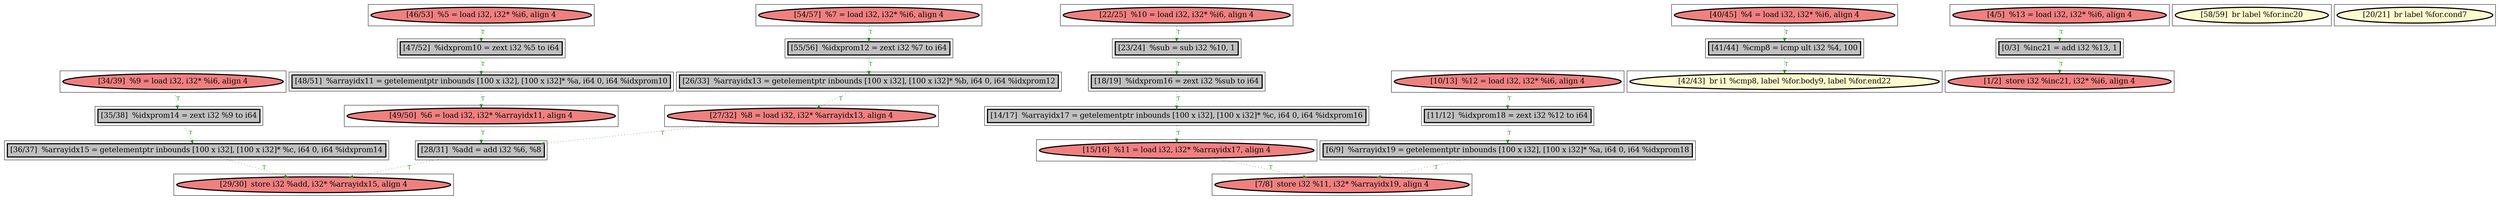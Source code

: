 
digraph G {



node557->node555 [style=dotted,color=forestgreen,label="T",fontcolor=forestgreen ]
node555->node566 [style=dotted,color=forestgreen,label="T",fontcolor=forestgreen ]
node564->node574 [style=dotted,color=forestgreen,label="T",fontcolor=forestgreen ]
node553->node560 [style=dotted,color=forestgreen,label="T",fontcolor=forestgreen ]
node554->node569 [style=dotted,color=forestgreen,label="T",fontcolor=forestgreen ]
node566->node574 [style=dotted,color=forestgreen,label="T",fontcolor=forestgreen ]
node550->node549 [style=dotted,color=forestgreen,label="T",fontcolor=forestgreen ]
node558->node568 [style=dotted,color=forestgreen,label="T",fontcolor=forestgreen ]
node574->node573 [style=dotted,color=forestgreen,label="T",fontcolor=forestgreen ]
node570->node573 [style=dotted,color=forestgreen,label="T",fontcolor=forestgreen ]
node556->node567 [style=dotted,color=forestgreen,label="T",fontcolor=forestgreen ]
node547->node563 [style=dotted,color=forestgreen,label="T",fontcolor=forestgreen ]
node572->node547 [style=dotted,color=forestgreen,label="T",fontcolor=forestgreen ]
node560->node550 [style=dotted,color=forestgreen,label="T",fontcolor=forestgreen ]
node568->node564 [style=dotted,color=forestgreen,label="T",fontcolor=forestgreen ]
node567->node562 [style=dotted,color=forestgreen,label="T",fontcolor=forestgreen ]
node545->node571 [style=dotted,color=forestgreen,label="T",fontcolor=forestgreen ]
node559->node557 [style=dotted,color=forestgreen,label="T",fontcolor=forestgreen ]
node569->node570 [style=dotted,color=forestgreen,label="T",fontcolor=forestgreen ]
node546->node545 [style=dotted,color=forestgreen,label="T",fontcolor=forestgreen ]
node561->node558 [style=dotted,color=forestgreen,label="T",fontcolor=forestgreen ]
node549->node551 [style=dotted,color=forestgreen,label="T",fontcolor=forestgreen ]
node551->node563 [style=dotted,color=forestgreen,label="T",fontcolor=forestgreen ]
node548->node572 [style=dotted,color=forestgreen,label="T",fontcolor=forestgreen ]


subgraph cluster27 {


node572 [penwidth=3.0,fontsize=20,fillcolor=grey,label="[11/12]  %idxprom18 = zext i32 %12 to i64",shape=rectangle,style=filled ]



}

subgraph cluster28 {


node573 [penwidth=3.0,fontsize=20,fillcolor=lightcoral,label="[29/30]  store i32 %add, i32* %arrayidx15, align 4",shape=ellipse,style=filled ]



}

subgraph cluster26 {


node571 [penwidth=3.0,fontsize=20,fillcolor=lightcoral,label="[1/2]  store i32 %inc21, i32* %i6, align 4",shape=ellipse,style=filled ]



}

subgraph cluster29 {


node574 [penwidth=3.0,fontsize=20,fillcolor=grey,label="[28/31]  %add = add i32 %6, %8",shape=rectangle,style=filled ]



}

subgraph cluster25 {


node570 [penwidth=3.0,fontsize=20,fillcolor=grey,label="[36/37]  %arrayidx15 = getelementptr inbounds [100 x i32], [100 x i32]* %c, i64 0, i64 %idxprom14",shape=rectangle,style=filled ]



}

subgraph cluster24 {


node569 [penwidth=3.0,fontsize=20,fillcolor=grey,label="[35/38]  %idxprom14 = zext i32 %9 to i64",shape=rectangle,style=filled ]



}

subgraph cluster22 {


node567 [penwidth=3.0,fontsize=20,fillcolor=grey,label="[41/44]  %cmp8 = icmp ult i32 %4, 100",shape=rectangle,style=filled ]



}

subgraph cluster20 {


node565 [penwidth=3.0,fontsize=20,fillcolor=lemonchiffon,label="[58/59]  br label %for.inc20",shape=ellipse,style=filled ]



}

subgraph cluster18 {


node563 [penwidth=3.0,fontsize=20,fillcolor=lightcoral,label="[7/8]  store i32 %11, i32* %arrayidx19, align 4",shape=ellipse,style=filled ]



}

subgraph cluster16 {


node561 [penwidth=3.0,fontsize=20,fillcolor=lightcoral,label="[46/53]  %5 = load i32, i32* %i6, align 4",shape=ellipse,style=filled ]



}

subgraph cluster17 {


node562 [penwidth=3.0,fontsize=20,fillcolor=lemonchiffon,label="[42/43]  br i1 %cmp8, label %for.body9, label %for.end22",shape=ellipse,style=filled ]



}

subgraph cluster4 {


node549 [penwidth=3.0,fontsize=20,fillcolor=grey,label="[14/17]  %arrayidx17 = getelementptr inbounds [100 x i32], [100 x i32]* %c, i64 0, i64 %idxprom16",shape=rectangle,style=filled ]



}

subgraph cluster3 {


node548 [penwidth=3.0,fontsize=20,fillcolor=lightcoral,label="[10/13]  %12 = load i32, i32* %i6, align 4",shape=ellipse,style=filled ]



}

subgraph cluster2 {


node547 [penwidth=3.0,fontsize=20,fillcolor=grey,label="[6/9]  %arrayidx19 = getelementptr inbounds [100 x i32], [100 x i32]* %a, i64 0, i64 %idxprom18",shape=rectangle,style=filled ]



}

subgraph cluster1 {


node546 [penwidth=3.0,fontsize=20,fillcolor=lightcoral,label="[4/5]  %13 = load i32, i32* %i6, align 4",shape=ellipse,style=filled ]



}

subgraph cluster12 {


node557 [penwidth=3.0,fontsize=20,fillcolor=grey,label="[55/56]  %idxprom12 = zext i32 %7 to i64",shape=rectangle,style=filled ]



}

subgraph cluster5 {


node550 [penwidth=3.0,fontsize=20,fillcolor=grey,label="[18/19]  %idxprom16 = zext i32 %sub to i64",shape=rectangle,style=filled ]



}

subgraph cluster0 {


node545 [penwidth=3.0,fontsize=20,fillcolor=grey,label="[0/3]  %inc21 = add i32 %13, 1",shape=rectangle,style=filled ]



}

subgraph cluster6 {


node551 [penwidth=3.0,fontsize=20,fillcolor=lightcoral,label="[15/16]  %11 = load i32, i32* %arrayidx17, align 4",shape=ellipse,style=filled ]



}

subgraph cluster14 {


node559 [penwidth=3.0,fontsize=20,fillcolor=lightcoral,label="[54/57]  %7 = load i32, i32* %i6, align 4",shape=ellipse,style=filled ]



}

subgraph cluster7 {


node552 [penwidth=3.0,fontsize=20,fillcolor=lemonchiffon,label="[20/21]  br label %for.cond7",shape=ellipse,style=filled ]



}

subgraph cluster23 {


node568 [penwidth=3.0,fontsize=20,fillcolor=grey,label="[48/51]  %arrayidx11 = getelementptr inbounds [100 x i32], [100 x i32]* %a, i64 0, i64 %idxprom10",shape=rectangle,style=filled ]



}

subgraph cluster8 {


node553 [penwidth=3.0,fontsize=20,fillcolor=lightcoral,label="[22/25]  %10 = load i32, i32* %i6, align 4",shape=ellipse,style=filled ]



}

subgraph cluster21 {


node566 [penwidth=3.0,fontsize=20,fillcolor=lightcoral,label="[27/32]  %8 = load i32, i32* %arrayidx13, align 4",shape=ellipse,style=filled ]



}

subgraph cluster9 {


node554 [penwidth=3.0,fontsize=20,fillcolor=lightcoral,label="[34/39]  %9 = load i32, i32* %i6, align 4",shape=ellipse,style=filled ]



}

subgraph cluster19 {


node564 [penwidth=3.0,fontsize=20,fillcolor=lightcoral,label="[49/50]  %6 = load i32, i32* %arrayidx11, align 4",shape=ellipse,style=filled ]



}

subgraph cluster10 {


node555 [penwidth=3.0,fontsize=20,fillcolor=grey,label="[26/33]  %arrayidx13 = getelementptr inbounds [100 x i32], [100 x i32]* %b, i64 0, i64 %idxprom12",shape=rectangle,style=filled ]



}

subgraph cluster11 {


node556 [penwidth=3.0,fontsize=20,fillcolor=lightcoral,label="[40/45]  %4 = load i32, i32* %i6, align 4",shape=ellipse,style=filled ]



}

subgraph cluster13 {


node558 [penwidth=3.0,fontsize=20,fillcolor=grey,label="[47/52]  %idxprom10 = zext i32 %5 to i64",shape=rectangle,style=filled ]



}

subgraph cluster15 {


node560 [penwidth=3.0,fontsize=20,fillcolor=grey,label="[23/24]  %sub = sub i32 %10, 1",shape=rectangle,style=filled ]



}

}
